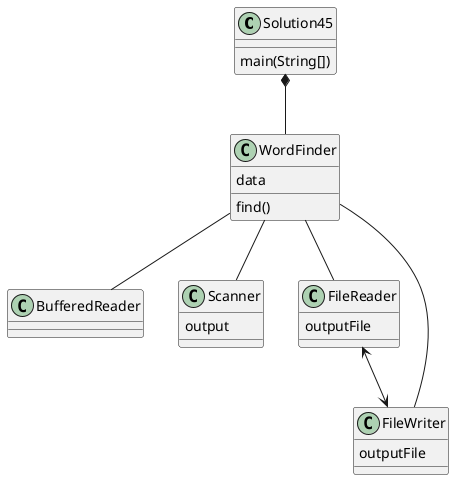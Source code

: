 @startuml
class Solution45 {
    main(String[])
}
Solution45 *--WordFinder

class WordFinder{
data
find()
}
WordFinder -- BufferedReader
WordFinder -- Scanner
WordFinder -- FileReader
WordFinder -- FileWriter
FileReader <--> FileWriter
class Scanner {
output
}
class FileReader {
outputFile
}
class FileWriter {
outputFile
}




@enduml